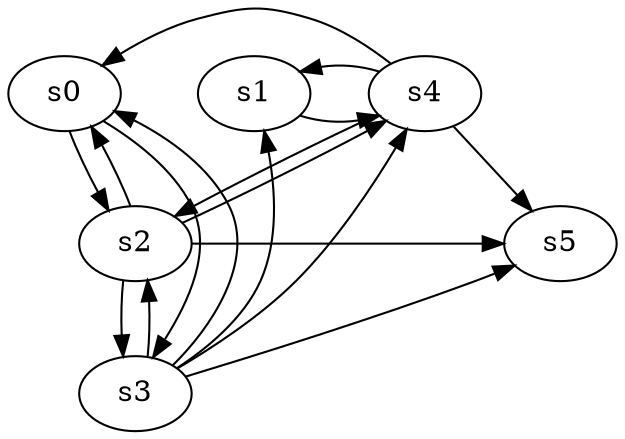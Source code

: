 digraph game_0903_complex_6 {
    s0 [name="s0", player=0, target=1];
    s1 [name="s1", player=1];
    s2 [name="s2", player=1, target=1];
    s3 [name="s3", player=0];
    s4 [name="s4", player=1];
    s5 [name="s5", player=0];

    s0 -> s2 [constraint="!(time % 6 == 3)"];
    s0 -> s3 [constraint="time == 5 || time == 9 || time == 11 || time == 29"];
    s1 -> s4 [constraint="time % 5 == 4"];
    s2 -> s0 [constraint="time % 2 == 0"];
    s2 -> s3;
    s2 -> s4 [constraint="time % 6 == 3"];
    s2 -> s5 [constraint="time % 8 == 0"];
    s3 -> s0 [constraint="time == 4"];
    s3 -> s1 [constraint="time % 2 == 1 && time % 5 == 2"];
    s3 -> s2 [constraint="time % 4 == 3"];
    s3 -> s4 [constraint="time % 6 == 4"];
    s3 -> s5 [constraint="time % 2 == 0 || time % 5 == 1"];
    s4 -> s0 [constraint="time % 4 == 1 || time % 3 == 1"];
    s4 -> s1 [constraint="time % 4 == 0 || time % 2 == 1"];
    s4 -> s2;
    s4 -> s5;
}
